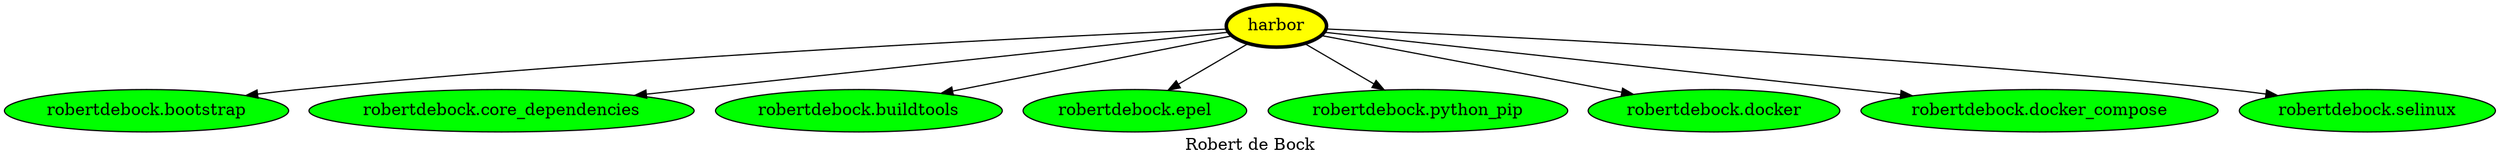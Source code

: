 digraph PhiloDilemma {
  label = "Robert de Bock" ;
  overlap=false
  {
    "harbor" [fillcolor=yellow style=filled penwidth=3]
    "robertdebock.bootstrap" [fillcolor=green style=filled]
    "robertdebock.core_dependencies" [fillcolor=green style=filled]
    "robertdebock.buildtools" [fillcolor=green style=filled]
    "robertdebock.epel" [fillcolor=green style=filled]
    "robertdebock.python_pip" [fillcolor=green style=filled]
    "robertdebock.docker" [fillcolor=green style=filled]
    "robertdebock.docker_compose" [fillcolor=green style=filled]
    "robertdebock.selinux" [fillcolor=green style=filled]
  }
  "harbor" -> "robertdebock.bootstrap"
  "harbor" -> "robertdebock.core_dependencies"
  "harbor" -> "robertdebock.buildtools"
  "harbor" -> "robertdebock.epel"
  "harbor" -> "robertdebock.python_pip"
  "harbor" -> "robertdebock.docker"
  "harbor" -> "robertdebock.docker_compose"
  "harbor" -> "robertdebock.selinux"
}
